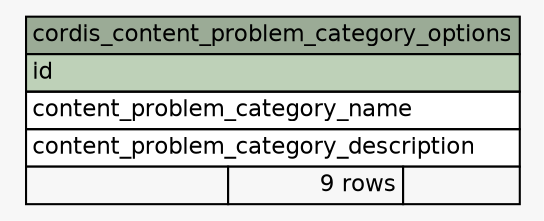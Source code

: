 // dot 2.2.1 on Windows 10 10.0
// SchemaSpy rev 590
digraph "cordis_content_problem_category_options" {
  graph [
    rankdir="RL"
    bgcolor="#f7f7f7"
    nodesep="0.18"
    ranksep="0.46"
    fontname="Helvetica"
    fontsize="11"
  ];
  node [
    fontname="Helvetica"
    fontsize="11"
    shape="plaintext"
  ];
  edge [
    arrowsize="0.8"
  ];
  "cordis_content_problem_category_options" [
    label=<
    <TABLE BORDER="0" CELLBORDER="1" CELLSPACING="0" BGCOLOR="#ffffff">
      <TR><TD COLSPAN="3" BGCOLOR="#9bab96" ALIGN="CENTER">cordis_content_problem_category_options</TD></TR>
      <TR><TD PORT="id" COLSPAN="3" BGCOLOR="#bed1b8" ALIGN="LEFT">id</TD></TR>
      <TR><TD PORT="content_problem_category_name" COLSPAN="3" ALIGN="LEFT">content_problem_category_name</TD></TR>
      <TR><TD PORT="content_problem_category_description" COLSPAN="3" ALIGN="LEFT">content_problem_category_description</TD></TR>
      <TR><TD ALIGN="LEFT" BGCOLOR="#f7f7f7">  </TD><TD ALIGN="RIGHT" BGCOLOR="#f7f7f7">9 rows</TD><TD ALIGN="RIGHT" BGCOLOR="#f7f7f7">  </TD></TR>
    </TABLE>>
    URL="tables/cordis_content_problem_category_options.html"
    tooltip="cordis_content_problem_category_options"
  ];
}
